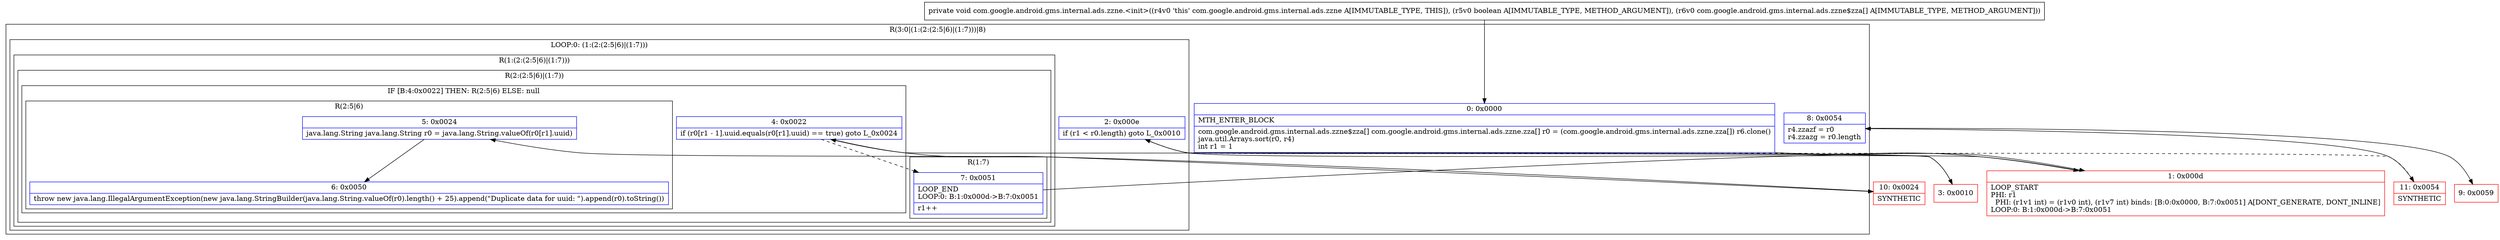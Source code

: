 digraph "CFG forcom.google.android.gms.internal.ads.zzne.\<init\>(Z[Lcom\/google\/android\/gms\/internal\/ads\/zzne$zza;)V" {
subgraph cluster_Region_1746876409 {
label = "R(3:0|(1:(2:(2:5|6)|(1:7)))|8)";
node [shape=record,color=blue];
Node_0 [shape=record,label="{0\:\ 0x0000|MTH_ENTER_BLOCK\l|com.google.android.gms.internal.ads.zzne$zza[] com.google.android.gms.internal.ads.zzne.zza[] r0 = (com.google.android.gms.internal.ads.zzne.zza[]) r6.clone()\ljava.util.Arrays.sort(r0, r4)\lint r1 = 1\l}"];
subgraph cluster_LoopRegion_518069449 {
label = "LOOP:0: (1:(2:(2:5|6)|(1:7)))";
node [shape=record,color=blue];
Node_2 [shape=record,label="{2\:\ 0x000e|if (r1 \< r0.length) goto L_0x0010\l}"];
subgraph cluster_Region_165913128 {
label = "R(1:(2:(2:5|6)|(1:7)))";
node [shape=record,color=blue];
subgraph cluster_Region_931810425 {
label = "R(2:(2:5|6)|(1:7))";
node [shape=record,color=blue];
subgraph cluster_IfRegion_307707550 {
label = "IF [B:4:0x0022] THEN: R(2:5|6) ELSE: null";
node [shape=record,color=blue];
Node_4 [shape=record,label="{4\:\ 0x0022|if (r0[r1 \- 1].uuid.equals(r0[r1].uuid) == true) goto L_0x0024\l}"];
subgraph cluster_Region_969999877 {
label = "R(2:5|6)";
node [shape=record,color=blue];
Node_5 [shape=record,label="{5\:\ 0x0024|java.lang.String java.lang.String r0 = java.lang.String.valueOf(r0[r1].uuid)\l}"];
Node_6 [shape=record,label="{6\:\ 0x0050|throw new java.lang.IllegalArgumentException(new java.lang.StringBuilder(java.lang.String.valueOf(r0).length() + 25).append(\"Duplicate data for uuid: \").append(r0).toString())\l}"];
}
}
subgraph cluster_Region_677400121 {
label = "R(1:7)";
node [shape=record,color=blue];
Node_7 [shape=record,label="{7\:\ 0x0051|LOOP_END\lLOOP:0: B:1:0x000d\-\>B:7:0x0051\l|r1++\l}"];
}
}
}
}
Node_8 [shape=record,label="{8\:\ 0x0054|r4.zzazf = r0\lr4.zzazg = r0.length\l}"];
}
Node_1 [shape=record,color=red,label="{1\:\ 0x000d|LOOP_START\lPHI: r1 \l  PHI: (r1v1 int) = (r1v0 int), (r1v7 int) binds: [B:0:0x0000, B:7:0x0051] A[DONT_GENERATE, DONT_INLINE]\lLOOP:0: B:1:0x000d\-\>B:7:0x0051\l}"];
Node_3 [shape=record,color=red,label="{3\:\ 0x0010}"];
Node_9 [shape=record,color=red,label="{9\:\ 0x0059}"];
Node_10 [shape=record,color=red,label="{10\:\ 0x0024|SYNTHETIC\l}"];
Node_11 [shape=record,color=red,label="{11\:\ 0x0054|SYNTHETIC\l}"];
MethodNode[shape=record,label="{private void com.google.android.gms.internal.ads.zzne.\<init\>((r4v0 'this' com.google.android.gms.internal.ads.zzne A[IMMUTABLE_TYPE, THIS]), (r5v0 boolean A[IMMUTABLE_TYPE, METHOD_ARGUMENT]), (r6v0 com.google.android.gms.internal.ads.zzne$zza[] A[IMMUTABLE_TYPE, METHOD_ARGUMENT])) }"];
MethodNode -> Node_0;
Node_0 -> Node_1;
Node_2 -> Node_3;
Node_2 -> Node_11[style=dashed];
Node_4 -> Node_7[style=dashed];
Node_4 -> Node_10;
Node_5 -> Node_6;
Node_7 -> Node_1;
Node_8 -> Node_9;
Node_1 -> Node_2;
Node_3 -> Node_4;
Node_10 -> Node_5;
Node_11 -> Node_8;
}

